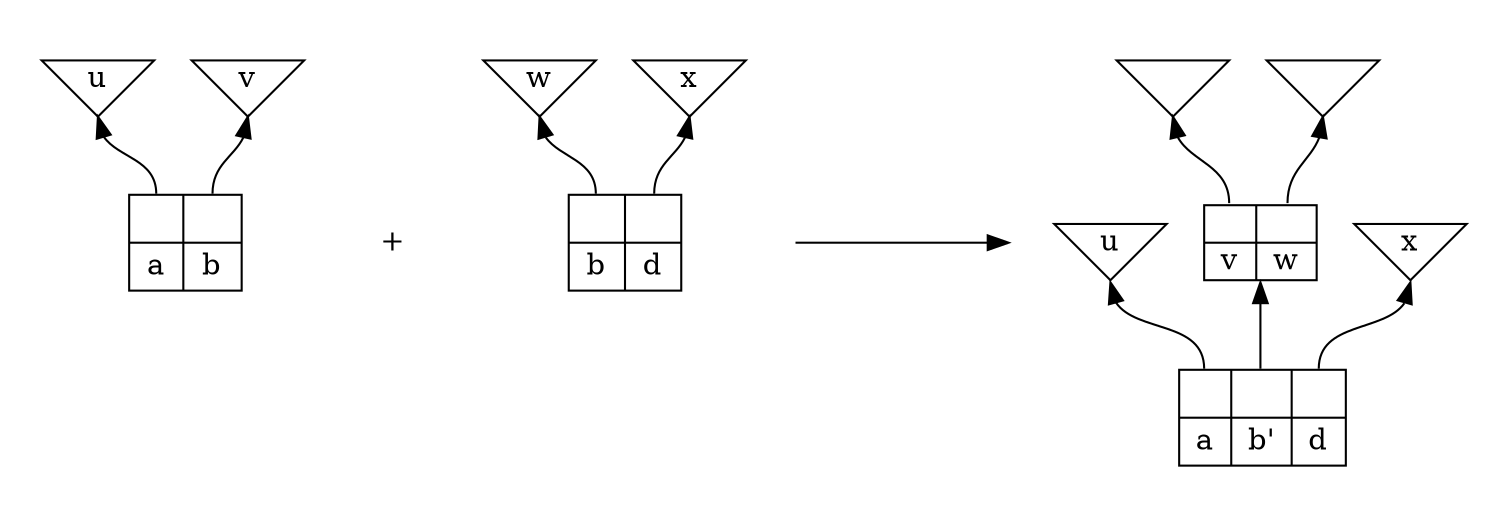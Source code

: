 digraph "" {
    graph[dpi="60";compound="true"];

    subgraph clusterA {
        label="";
        color="invis";
        {   rank="same";
            node[shape="invtriangle";margin="0.01,0.01"];
            A_u1[label="u"];
            A_v1[label="v"];
        }

        A_left[shape="record";label="{<a> | a} | {<b> | b}"];

        {   edge[dir="back"];
            A_u1:s -> A_left:a:n;
            A_v1:s -> A_left:b:n;
        }
    }

    subgraph AB {
        temp0[color="invis";shape="point";label=""];
        temp1[shape="none";label="+"];
        temp0 -> temp1[style="invisible";dir="none"];
    }

    subgraph clusterB {
        label="";
        color="invis";
        {   rank="same";
            node[shape="invtriangle";margin="0.01,0.01"];
            A_w1[label="w"];
            A_x1[label="x"];
        }

        A_right[shape="record";label="{<b> | b} | {<d> | d}"];

        {   edge[dir="back"];
            A_w1:s -> A_right:b:n;
            A_x1:s -> A_right:d:n;
        }
    }

    subgraph BC {
        node[color="invis";shape="point"];
        temp2a;
        {   rank="same";
            temp2b;
            temp2c;
        }

        temp2a -> temp2b[style="invisible";dir="none"];
        temp2a -> temp2c[style="invisible";dir="none"];
        temp2b -> temp2c[constraint="false";label="wwwwwww";fontcolor="invis"];
    }

    subgraph clusterC {
        label="";
        color="invis";
        {   rank="same";
            node[shape="invtriangle";margin="0.01,0.01"];
            A_u2[label="u"];
            A_vw[shape="record";label="{<v> | v} | {<w> | w}"];
            A_x2[label="x"];
        }

        {   rank="same";
            node[shape="invtriangle";margin="0.01,0.01"];
            A_vp[label=""];
            A_wp[label=""];
        }

        A_result[shape="record";label="{<a> | a} | {<b> | b'} | {<d> | d}"];

        {   edge[dir="back"];
            A_u2:s -> A_result:a:n;
            A_vw:s -> A_result:b:n;
            A_x2:s -> A_result:d:n;
            A_vp:s -> A_vw:v:n;
            A_wp:s -> A_vw:w:n;
        }
    }
}

